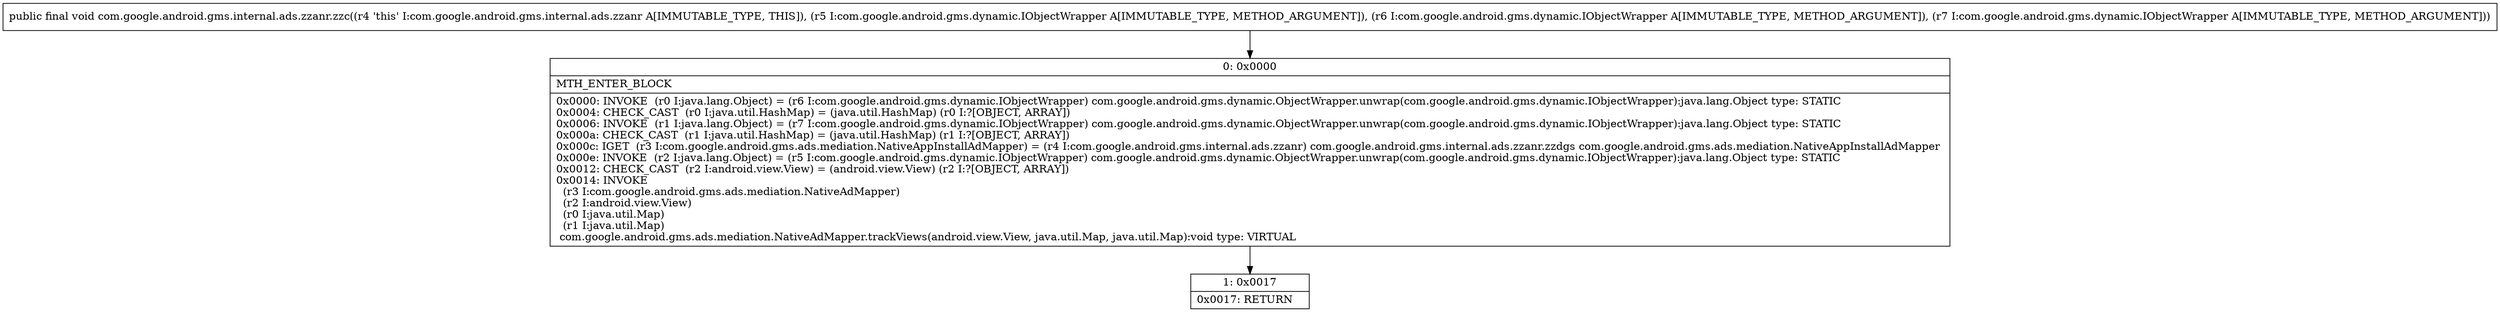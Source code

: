 digraph "CFG forcom.google.android.gms.internal.ads.zzanr.zzc(Lcom\/google\/android\/gms\/dynamic\/IObjectWrapper;Lcom\/google\/android\/gms\/dynamic\/IObjectWrapper;Lcom\/google\/android\/gms\/dynamic\/IObjectWrapper;)V" {
Node_0 [shape=record,label="{0\:\ 0x0000|MTH_ENTER_BLOCK\l|0x0000: INVOKE  (r0 I:java.lang.Object) = (r6 I:com.google.android.gms.dynamic.IObjectWrapper) com.google.android.gms.dynamic.ObjectWrapper.unwrap(com.google.android.gms.dynamic.IObjectWrapper):java.lang.Object type: STATIC \l0x0004: CHECK_CAST  (r0 I:java.util.HashMap) = (java.util.HashMap) (r0 I:?[OBJECT, ARRAY]) \l0x0006: INVOKE  (r1 I:java.lang.Object) = (r7 I:com.google.android.gms.dynamic.IObjectWrapper) com.google.android.gms.dynamic.ObjectWrapper.unwrap(com.google.android.gms.dynamic.IObjectWrapper):java.lang.Object type: STATIC \l0x000a: CHECK_CAST  (r1 I:java.util.HashMap) = (java.util.HashMap) (r1 I:?[OBJECT, ARRAY]) \l0x000c: IGET  (r3 I:com.google.android.gms.ads.mediation.NativeAppInstallAdMapper) = (r4 I:com.google.android.gms.internal.ads.zzanr) com.google.android.gms.internal.ads.zzanr.zzdgs com.google.android.gms.ads.mediation.NativeAppInstallAdMapper \l0x000e: INVOKE  (r2 I:java.lang.Object) = (r5 I:com.google.android.gms.dynamic.IObjectWrapper) com.google.android.gms.dynamic.ObjectWrapper.unwrap(com.google.android.gms.dynamic.IObjectWrapper):java.lang.Object type: STATIC \l0x0012: CHECK_CAST  (r2 I:android.view.View) = (android.view.View) (r2 I:?[OBJECT, ARRAY]) \l0x0014: INVOKE  \l  (r3 I:com.google.android.gms.ads.mediation.NativeAdMapper)\l  (r2 I:android.view.View)\l  (r0 I:java.util.Map)\l  (r1 I:java.util.Map)\l com.google.android.gms.ads.mediation.NativeAdMapper.trackViews(android.view.View, java.util.Map, java.util.Map):void type: VIRTUAL \l}"];
Node_1 [shape=record,label="{1\:\ 0x0017|0x0017: RETURN   \l}"];
MethodNode[shape=record,label="{public final void com.google.android.gms.internal.ads.zzanr.zzc((r4 'this' I:com.google.android.gms.internal.ads.zzanr A[IMMUTABLE_TYPE, THIS]), (r5 I:com.google.android.gms.dynamic.IObjectWrapper A[IMMUTABLE_TYPE, METHOD_ARGUMENT]), (r6 I:com.google.android.gms.dynamic.IObjectWrapper A[IMMUTABLE_TYPE, METHOD_ARGUMENT]), (r7 I:com.google.android.gms.dynamic.IObjectWrapper A[IMMUTABLE_TYPE, METHOD_ARGUMENT])) }"];
MethodNode -> Node_0;
Node_0 -> Node_1;
}

